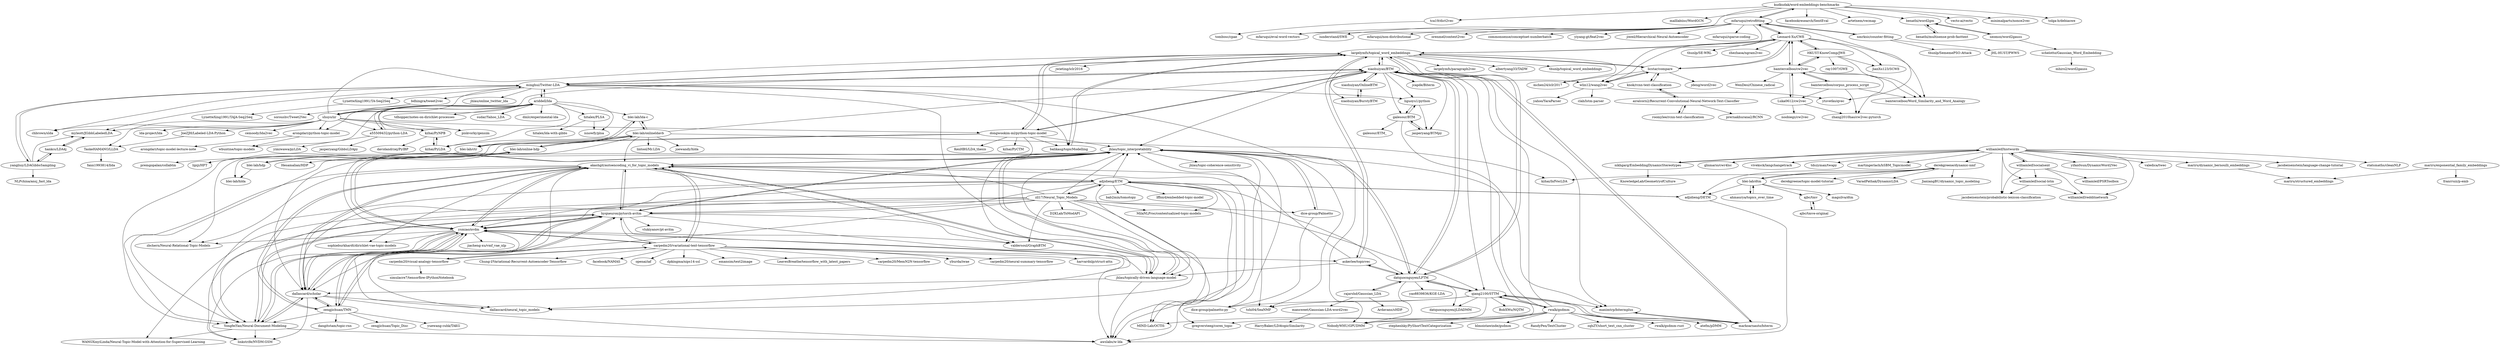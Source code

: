 digraph G {
"kudkudak/word-embeddings-benchmarks" -> "mfaruqui/eval-word-vectors"
"kudkudak/word-embeddings-benchmarks" -> "malllabiisc/WordGCN" ["e"=1]
"kudkudak/word-embeddings-benchmarks" -> "tca19/dict2vec"
"kudkudak/word-embeddings-benchmarks" -> "mfaruqui/retrofitting"
"kudkudak/word-embeddings-benchmarks" -> "facebookresearch/SentEval" ["e"=1]
"kudkudak/word-embeddings-benchmarks" -> "artetxem/vecmap" ["e"=1]
"kudkudak/word-embeddings-benchmarks" -> "benathi/word2gm"
"kudkudak/word-embeddings-benchmarks" -> "vecto-ai/vecto"
"kudkudak/word-embeddings-benchmarks" -> "minimalparts/nonce2vec"
"kudkudak/word-embeddings-benchmarks" -> "tolga-b/debiaswe" ["e"=1]
"akashgit/autoencoding_vi_for_topic_models" -> "hyqneuron/pytorch-avitm"
"akashgit/autoencoding_vi_for_topic_models" -> "ysmiao/nvdm"
"akashgit/autoencoding_vi_for_topic_models" -> "jhlau/topic_interpretability"
"akashgit/autoencoding_vi_for_topic_models" -> "dallascard/scholar"
"akashgit/autoencoding_vi_for_topic_models" -> "zengjichuan/TMN"
"akashgit/autoencoding_vi_for_topic_models" -> "dallascard/neural_topic_models"
"akashgit/autoencoding_vi_for_topic_models" -> "YongfeiYan/Neural-Document-Modeling"
"akashgit/autoencoding_vi_for_topic_models" -> "carpedm20/variational-text-tensorflow"
"akashgit/autoencoding_vi_for_topic_models" -> "awslabs/w-lda"
"akashgit/autoencoding_vi_for_topic_models" -> "valdersoul/GraphBTM"
"akashgit/autoencoding_vi_for_topic_models" -> "jhlau/topically-driven-language-model"
"akashgit/autoencoding_vi_for_topic_models" -> "adjidieng/ETM"
"akashgit/autoencoding_vi_for_topic_models" -> "zbchern/Neural-Relational-Topic-Models"
"akashgit/autoencoding_vi_for_topic_models" -> "sophieburkhardt/dirichlet-vae-topic-models"
"akashgit/autoencoding_vi_for_topic_models" -> "tshi04/SeaNMF"
"shuyo/iir" -> "chbrown/slda"
"shuyo/iir" -> "arongdari/python-topic-model"
"shuyo/iir" -> "myleott/JGibbLabeledLDA"
"shuyo/iir" -> "ariddell/lda"
"shuyo/iir" -> "lda-project/lda" ["e"=1]
"shuyo/iir" -> "TaskeHAMANO/LLDA"
"shuyo/iir" -> "largelymfs/topical_word_embeddings"
"shuyo/iir" -> "xiaohuiyan/BTM"
"shuyo/iir" -> "minghui/Twitter-LDA"
"shuyo/iir" -> "dongwookim-ml/python-topic-model"
"shuyo/iir" -> "a55509432/python-LDA"
"shuyo/iir" -> "cemoody/lda2vec" ["e"=1]
"shuyo/iir" -> "kzhai/PyNPB"
"shuyo/iir" -> "piskvorky/gensim" ["e"=1]
"shuyo/iir" -> "JoeZJH/Labeled-LDA-Python"
"HKUST-KnowComp/JWE" -> "Leonard-Xu/CWE"
"HKUST-KnowComp/JWE" -> "bamtercelboo/cw2vec"
"HKUST-KnowComp/JWE" -> "JianXu123/SCWE"
"HKUST-KnowComp/JWE" -> "ray1007/GWE"
"HKUST-KnowComp/JWE" -> "bamtercelboo/Word_Similarity_and_Word_Analogy"
"galesour/BTM" -> "jasperyang/BTMpy"
"galesour/BTM" -> "liguoyu1/python"
"galesour/BTM" -> "galesour/ETM_"
"galesour/BTM" -> "maximtrp/bitermplus"
"xiaohuiyan/BTM" -> "xiaohuiyan/OnlineBTM"
"xiaohuiyan/BTM" -> "markoarnauto/biterm"
"xiaohuiyan/BTM" -> "minghui/Twitter-LDA"
"xiaohuiyan/BTM" -> "jasperyang/BTMpy"
"xiaohuiyan/BTM" -> "xiaohuiyan/BurstyBTM"
"xiaohuiyan/BTM" -> "liguoyu1/python"
"xiaohuiyan/BTM" -> "datquocnguyen/LFTM"
"xiaohuiyan/BTM" -> "qiang2100/STTM"
"xiaohuiyan/BTM" -> "galesour/BTM"
"xiaohuiyan/BTM" -> "NobodyWHU/GPUDMM"
"xiaohuiyan/BTM" -> "jcapde/Biterm"
"xiaohuiyan/BTM" -> "maximtrp/bitermplus"
"xiaohuiyan/BTM" -> "largelymfs/topical_word_embeddings"
"xiaohuiyan/BTM" -> "dongwookim-ml/python-topic-model"
"xiaohuiyan/BTM" -> "jhlau/topic_interpretability"
"yangliuy/LDAGibbsSampling" -> "hankcs/LDA4j"
"yangliuy/LDAGibbsSampling" -> "minghui/Twitter-LDA"
"yangliuy/LDAGibbsSampling" -> "myleott/JGibbLabeledLDA"
"yangliuy/LDAGibbsSampling" -> "NLPchina/ansj_fast_lda"
"maximtrp/bitermplus" -> "markoarnauto/biterm"
"adjidieng/ETM" -> "adjidieng/DETM"
"adjidieng/ETM" -> "zll17/Neural_Topic_Models"
"adjidieng/ETM" -> "akashgit/autoencoding_vi_for_topic_models"
"adjidieng/ETM" -> "lffloyd/embedded-topic-model"
"adjidieng/ETM" -> "MilaNLProc/contextualized-topic-models" ["e"=1]
"adjidieng/ETM" -> "MIND-Lab/OCTIS" ["e"=1]
"adjidieng/ETM" -> "YongfeiYan/Neural-Document-Modeling"
"adjidieng/ETM" -> "gregversteeg/corex_topic" ["e"=1]
"adjidieng/ETM" -> "bab2min/tomotopy" ["e"=1]
"adjidieng/ETM" -> "jhlau/topically-driven-language-model"
"adjidieng/ETM" -> "hyqneuron/pytorch-avitm"
"adjidieng/ETM" -> "datquocnguyen/LFTM"
"adjidieng/ETM" -> "jhlau/topic_interpretability"
"adjidieng/ETM" -> "ysmiao/nvdm"
"adjidieng/ETM" -> "dallascard/scholar"
"datquocnguyen/LFTM" -> "NobodyWHU/GPUDMM"
"datquocnguyen/LFTM" -> "jhlau/topic_interpretability"
"datquocnguyen/LFTM" -> "yao8839836/KGE-LDA"
"datquocnguyen/LFTM" -> "datquocnguyen/jLDADMM"
"datquocnguyen/LFTM" -> "qiang2100/STTM"
"datquocnguyen/LFTM" -> "rajarshd/Gaussian_LDA"
"datquocnguyen/LFTM" -> "largelymfs/topical_word_embeddings"
"datquocnguyen/LFTM" -> "askerlee/topicvec"
"datquocnguyen/LFTM" -> "xiaohuiyan/BTM"
"dice-group/Palmetto" -> "dice-group/palmetto-py"
"dice-group/Palmetto" -> "jhlau/topic_interpretability"
"largelymfs/topical_word_embeddings" -> "askerlee/topicvec"
"largelymfs/topical_word_embeddings" -> "balikasg/topicModelling"
"largelymfs/topical_word_embeddings" -> "datquocnguyen/LFTM"
"largelymfs/topical_word_embeddings" -> "largelymfs/paragraph2vec" ["e"=1]
"largelymfs/topical_word_embeddings" -> "Leonard-Xu/CWE"
"largelymfs/topical_word_embeddings" -> "dongwookim-ml/python-topic-model"
"largelymfs/topical_word_embeddings" -> "xiaohuiyan/BTM"
"largelymfs/topical_word_embeddings" -> "licstar/compare"
"largelymfs/topical_word_embeddings" -> "minghui/Twitter-LDA"
"largelymfs/topical_word_embeddings" -> "albertyang33/TADW" ["e"=1]
"largelymfs/topical_word_embeddings" -> "thunlp/topical_word_embeddings"
"largelymfs/topical_word_embeddings" -> "jwieting/iclr2016" ["e"=1]
"largelymfs/topical_word_embeddings" -> "wlin12/wang2vec"
"largelymfs/topical_word_embeddings" -> "mchen24/iclr2017" ["e"=1]
"mansweet/Gaussian-LDA-word2vec" -> "HarryBaker/LDAtopicSimilarity"
"zll17/Neural_Topic_Models" -> "YongfeiYan/Neural-Document-Modeling"
"zll17/Neural_Topic_Models" -> "adjidieng/ETM"
"zll17/Neural_Topic_Models" -> "WANGXinyiLinda/Neural-Topic-Model-with-Attention-for-Supervised-Learning"
"zll17/Neural_Topic_Models" -> "MIND-Lab/OCTIS" ["e"=1]
"zll17/Neural_Topic_Models" -> "awslabs/w-lda"
"zll17/Neural_Topic_Models" -> "akashgit/autoencoding_vi_for_topic_models"
"zll17/Neural_Topic_Models" -> "jhlau/topic_interpretability"
"zll17/Neural_Topic_Models" -> "ysmiao/nvdm"
"zll17/Neural_Topic_Models" -> "MilaNLProc/contextualized-topic-models" ["e"=1]
"zll17/Neural_Topic_Models" -> "qiang2100/STTM"
"zll17/Neural_Topic_Models" -> "dallascard/scholar"
"zll17/Neural_Topic_Models" -> "hyqneuron/pytorch-avitm"
"zll17/Neural_Topic_Models" -> "valdersoul/GraphBTM"
"zll17/Neural_Topic_Models" -> "dice-group/Palmetto"
"zll17/Neural_Topic_Models" -> "D2KLab/ToModAPI"
"Leonard-Xu/CWE" -> "HKUST-KnowComp/JWE"
"Leonard-Xu/CWE" -> "JianXu123/SCWE"
"Leonard-Xu/CWE" -> "licstar/compare"
"Leonard-Xu/CWE" -> "bamtercelboo/Word_Similarity_and_Word_Analogy"
"Leonard-Xu/CWE" -> "largelymfs/topical_word_embeddings"
"Leonard-Xu/CWE" -> "bamtercelboo/cw2vec"
"Leonard-Xu/CWE" -> "thunlp/SE-WRL" ["e"=1]
"Leonard-Xu/CWE" -> "zhezhaoa/ngram2vec" ["e"=1]
"Leonard-Xu/CWE" -> "wlin12/wang2vec"
"Leonard-Xu/CWE" -> "mfaruqui/retrofitting"
"benathi/word2gm" -> "seomoz/word2gauss"
"benathi/word2gm" -> "benathi/multisense-prob-fasttext"
"hankcs/LDA4j" -> "yangliuy/LDAGibbsSampling"
"hankcs/LDA4j" -> "myleott/JGibbLabeledLDA"
"nmrksic/counter-fitting" -> "mfaruqui/retrofitting"
"nmrksic/counter-fitting" -> "thunlp/SememePSO-Attack" ["e"=1]
"nmrksic/counter-fitting" -> "JHL-HUST/PWWS" ["e"=1]
"JoeZJH/Labeled-LDA-Python" -> "TaskeHAMANO/LLDA"
"TaskeHAMANO/LLDA" -> "fann1993814/llda"
"a55509432/python-LDA" -> "yimiwawa/pyLDA"
"a55509432/python-LDA" -> "jasperyang/GibbsLDApy"
"a55509432/python-LDA" -> "ariddell/lda"
"ariddell/lda" -> "a55509432/python-LDA"
"ariddell/lda" -> "shuyo/iir"
"ariddell/lda" -> "arongdari/python-topic-model"
"ariddell/lda" -> "minghui/Twitter-LDA"
"ariddell/lda" -> "kzhai/PyLDA"
"ariddell/lda" -> "piskvorky/gensim" ["e"=1]
"ariddell/lda" -> "blei-lab/lda-c"
"ariddell/lda" -> "hitalex/PLSA"
"ariddell/lda" -> "isnowfy/plsa"
"ariddell/lda" -> "wbuntine/topic-models"
"ariddell/lda" -> "tdhopper/notes-on-dirichlet-processes" ["e"=1]
"ariddell/lda" -> "sudar/Yahoo_LDA" ["e"=1]
"ariddell/lda" -> "dmlc/experimental-lda" ["e"=1]
"dongwookim-ml/python-topic-model" -> "YongfeiYan/Neural-Document-Modeling"
"dongwookim-ml/python-topic-model" -> "balikasg/topicModelling"
"dongwookim-ml/python-topic-model" -> "KenHBS/LDA_thesis" ["e"=1]
"dongwookim-ml/python-topic-model" -> "jhlau/topic_interpretability"
"dongwookim-ml/python-topic-model" -> "zbchern/Neural-Relational-Topic-Models"
"dongwookim-ml/python-topic-model" -> "largelymfs/topical_word_embeddings"
"dongwookim-ml/python-topic-model" -> "kzhai/PyCTM"
"dongwookim-ml/python-topic-model" -> "jhlau/topically-driven-language-model"
"dongwookim-ml/python-topic-model" -> "xiaohuiyan/BTM"
"myleott/JGibbLabeledLDA" -> "hankcs/LDA4j"
"blei-lab/onlineldavb" -> "blei-lab/online-hdp"
"blei-lab/onlineldavb" -> "blei-lab/lda-c"
"blei-lab/onlineldavb" -> "kzhai/InfVocLDA"
"blei-lab/onlineldavb" -> "joewandy/hlda" ["e"=1]
"blei-lab/onlineldavb" -> "xiaohuiyan/BTM"
"blei-lab/onlineldavb" -> "blei-lab/ctr"
"blei-lab/onlineldavb" -> "akashgit/autoencoding_vi_for_topic_models"
"blei-lab/onlineldavb" -> "kzhai/PyLDA"
"blei-lab/onlineldavb" -> "lintool/Mr.LDA" ["e"=1]
"blei-lab/onlineldavb" -> "ysmiao/nvdm"
"liguoyu1/python" -> "galesour/BTM"
"liguoyu1/python" -> "jasperyang/BTMpy"
"Luka0612/cw2vec" -> "noobiegz/cw2vec"
"Luka0612/cw2vec" -> "bamtercelboo/cw2vec"
"Luka0612/cw2vec" -> "zhang2010hao/cw2vec-pytorch"
"minghui/Twitter-LDA" -> "xiaohuiyan/BTM"
"minghui/Twitter-LDA" -> "myleott/JGibbLabeledLDA"
"minghui/Twitter-LDA" -> "yangliuy/LDAGibbsSampling"
"minghui/Twitter-LDA" -> "largelymfs/topical_word_embeddings"
"minghui/Twitter-LDA" -> "LynetteXing1991/TA-Seq2Seq"
"minghui/Twitter-LDA" -> "jhlau/online_twitter_lda"
"minghui/Twitter-LDA" -> "jhlau/topically-driven-language-model"
"minghui/Twitter-LDA" -> "NobodyWHU/GPUDMM"
"minghui/Twitter-LDA" -> "ariddell/lda"
"minghui/Twitter-LDA" -> "bdhingra/tweet2vec"
"minghui/Twitter-LDA" -> "liguoyu1/python"
"minghui/Twitter-LDA" -> "balikasg/topicModelling"
"minghui/Twitter-LDA" -> "chbrown/slda"
"roomylee/rcnn-text-classification" -> "airalcorn2/Recurrent-Convolutional-Neural-Network-Text-Classifier"
"williamleif/social-lstm" -> "williamleif/redditnetwork"
"williamleif/social-lstm" -> "jacobeisenstein/probabilistic-lexicon-classification"
"blei-lab/hdp" -> "blei-lab/online-hdp"
"blei-lab/hdp" -> "blei-lab/hlda"
"blei-lab/lda-c" -> "blei-lab/ctr"
"blei-lab/lda-c" -> "blei-lab/onlineldavb"
"blei-lab/online-hdp" -> "blei-lab/hdp"
"blei-lab/online-hdp" -> "Hesamalian/HDP"
"blei-lab/online-hdp" -> "blei-lab/hlda"
"blei-lab/online-hdp" -> "blei-lab/onlineldavb"
"rajarshd/Gaussian_LDA" -> "mansweet/Gaussian-LDA-word2vec"
"rajarshd/Gaussian_LDA" -> "datquocnguyen/LFTM"
"rajarshd/Gaussian_LDA" -> "Ardavans/sHDP"
"rwalk/gsdmm" -> "qiang2100/STTM"
"rwalk/gsdmm" -> "markoarnauto/biterm"
"rwalk/gsdmm" -> "NobodyWHU/GPUDMM"
"rwalk/gsdmm" -> "rwalk/gsdmm-rust"
"rwalk/gsdmm" -> "atefm/pDMM"
"rwalk/gsdmm" -> "gregversteeg/corex_topic" ["e"=1]
"rwalk/gsdmm" -> "xiaohuiyan/BTM"
"rwalk/gsdmm" -> "stephenhky/PyShortTextCategorization" ["e"=1]
"rwalk/gsdmm" -> "blmoistawinde/gsdmm"
"rwalk/gsdmm" -> "MIND-Lab/OCTIS" ["e"=1]
"rwalk/gsdmm" -> "RandyPen/TextCluster" ["e"=1]
"rwalk/gsdmm" -> "jhlau/topic_interpretability"
"rwalk/gsdmm" -> "zqhZY/short_text_cnn_cluster" ["e"=1]
"ysmiao/nvdm" -> "akashgit/autoencoding_vi_for_topic_models"
"ysmiao/nvdm" -> "hyqneuron/pytorch-avitm"
"ysmiao/nvdm" -> "dallascard/scholar"
"ysmiao/nvdm" -> "YongfeiYan/Neural-Document-Modeling"
"ysmiao/nvdm" -> "jhlau/topic_interpretability"
"ysmiao/nvdm" -> "linkstrife/NVDM-GSM"
"ysmiao/nvdm" -> "dallascard/neural_topic_models"
"ysmiao/nvdm" -> "carpedm20/variational-text-tensorflow"
"ysmiao/nvdm" -> "zengjichuan/TMN"
"ysmiao/nvdm" -> "zbchern/Neural-Relational-Topic-Models"
"ysmiao/nvdm" -> "valdersoul/GraphBTM"
"ysmiao/nvdm" -> "jiacheng-xu/vmf_vae_nlp" ["e"=1]
"ysmiao/nvdm" -> "sophieburkhardt/dirichlet-vae-topic-models"
"bamtercelboo/corpus_process_script" -> "bamtercelboo/cw2vec"
"bamtercelboo/corpus_process_script" -> "bamtercelboo/Word_Similarity_and_Word_Analogy"
"bamtercelboo/corpus_process_script" -> "Luka0612/cw2vec"
"bamtercelboo/corpus_process_script" -> "zhang2010hao/cw2vec-pytorch"
"jhlau/topic_interpretability" -> "akashgit/autoencoding_vi_for_topic_models"
"jhlau/topic_interpretability" -> "ysmiao/nvdm"
"jhlau/topic_interpretability" -> "datquocnguyen/LFTM"
"jhlau/topic_interpretability" -> "dice-group/Palmetto"
"jhlau/topic_interpretability" -> "hyqneuron/pytorch-avitm"
"jhlau/topic_interpretability" -> "YongfeiYan/Neural-Document-Modeling"
"jhlau/topic_interpretability" -> "jhlau/topic-coherence-sensitivity"
"jhlau/topic_interpretability" -> "dallascard/neural_topic_models"
"jhlau/topic_interpretability" -> "jhlau/topically-driven-language-model"
"jhlau/topic_interpretability" -> "dallascard/scholar"
"jhlau/topic_interpretability" -> "tshi04/SeaNMF"
"jhlau/topic_interpretability" -> "dice-group/palmetto-py"
"jhlau/topic_interpretability" -> "awslabs/w-lda"
"carpedm20/variational-text-tensorflow" -> "ysmiao/nvdm"
"carpedm20/variational-text-tensorflow" -> "akashgit/autoencoding_vi_for_topic_models"
"carpedm20/variational-text-tensorflow" -> "Chung-I/Variational-Recurrent-Autoencoder-Tensorflow" ["e"=1]
"carpedm20/variational-text-tensorflow" -> "carpedm20/visual-analogy-tensorflow"
"carpedm20/variational-text-tensorflow" -> "facebook/NAMAS" ["e"=1]
"carpedm20/variational-text-tensorflow" -> "openai/iaf" ["e"=1]
"carpedm20/variational-text-tensorflow" -> "dpkingma/nips14-ssl" ["e"=1]
"carpedm20/variational-text-tensorflow" -> "emansim/text2image" ["e"=1]
"carpedm20/variational-text-tensorflow" -> "LeavesBreathe/tensorflow_with_latest_papers" ["e"=1]
"carpedm20/variational-text-tensorflow" -> "carpedm20/MemN2N-tensorflow" ["e"=1]
"carpedm20/variational-text-tensorflow" -> "yburda/iwae" ["e"=1]
"carpedm20/variational-text-tensorflow" -> "askerlee/topicvec"
"carpedm20/variational-text-tensorflow" -> "carpedm20/neural-summary-tensorflow" ["e"=1]
"carpedm20/variational-text-tensorflow" -> "harvardnlp/struct-attn" ["e"=1]
"carpedm20/variational-text-tensorflow" -> "hyqneuron/pytorch-avitm"
"adjidieng/DETM" -> "adjidieng/ETM"
"adjidieng/DETM" -> "awslabs/w-lda"
"licstar/compare" -> "knok/rcnn-text-classification"
"licstar/compare" -> "wlin12/wang2vec"
"licstar/compare" -> "Leonard-Xu/CWE"
"licstar/compare" -> "jdeng/word2vec" ["e"=1]
"licstar/compare" -> "largelymfs/topical_word_embeddings"
"licstar/compare" -> "mchen24/iclr2017" ["e"=1]
"qiang2100/STTM" -> "tshi04/SeaNMF"
"qiang2100/STTM" -> "markoarnauto/biterm"
"qiang2100/STTM" -> "datquocnguyen/LFTM"
"qiang2100/STTM" -> "rwalk/gsdmm"
"qiang2100/STTM" -> "maximtrp/bitermplus"
"qiang2100/STTM" -> "datquocnguyen/jLDADMM"
"qiang2100/STTM" -> "dice-group/palmetto-py"
"qiang2100/STTM" -> "NobodyWHU/GPUDMM"
"qiang2100/STTM" -> "BobXWu/NQTM"
"markoarnauto/biterm" -> "maximtrp/bitermplus"
"markoarnauto/biterm" -> "xiaohuiyan/BTM"
"markoarnauto/biterm" -> "qiang2100/STTM"
"wlin12/wang2vec" -> "ytsvetko/qvec"
"wlin12/wang2vec" -> "clab/lstm-parser" ["e"=1]
"wlin12/wang2vec" -> "licstar/compare"
"wlin12/wang2vec" -> "yahoo/YaraParser" ["e"=1]
"jhlau/topically-driven-language-model" -> "dallascard/scholar"
"jhlau/topically-driven-language-model" -> "jhlau/topic_interpretability"
"jhlau/topically-driven-language-model" -> "akashgit/autoencoding_vi_for_topic_models"
"jhlau/topically-driven-language-model" -> "ysmiao/nvdm"
"jhlau/topically-driven-language-model" -> "awslabs/w-lda"
"blei-lab/ctr" -> "blei-lab/lda-c"
"blei-lab/ctr" -> "premgopalan/collabtm"
"blei-lab/ctr" -> "lipiji/HFT"
"LynetteXing1991/TA-Seq2Seq" -> "LynetteXing1991/TAJA-Seq2Seq"
"kzhai/PyLDA" -> "kzhai/PyNPB"
"askerlee/topicvec" -> "largelymfs/topical_word_embeddings"
"askerlee/topicvec" -> "datquocnguyen/LFTM"
"askerlee/topicvec" -> "jhlau/topically-driven-language-model"
"askerlee/topicvec" -> "jhlau/topic_interpretability"
"ahmaurya/topics_over_time" -> "blei-lab/dtm"
"xiaohuiyan/OnlineBTM" -> "xiaohuiyan/BurstyBTM"
"xiaohuiyan/OnlineBTM" -> "xiaohuiyan/BTM"
"bamtercelboo/cw2vec" -> "bamtercelboo/corpus_process_script"
"bamtercelboo/cw2vec" -> "Luka0612/cw2vec"
"bamtercelboo/cw2vec" -> "HKUST-KnowComp/JWE"
"bamtercelboo/cw2vec" -> "zhang2010hao/cw2vec-pytorch"
"bamtercelboo/cw2vec" -> "bamtercelboo/Word_Similarity_and_Word_Analogy"
"bamtercelboo/cw2vec" -> "Leonard-Xu/CWE"
"bamtercelboo/cw2vec" -> "WenDesi/Chinese_radical" ["e"=1]
"dallascard/scholar" -> "hyqneuron/pytorch-avitm"
"dallascard/scholar" -> "ysmiao/nvdm"
"dallascard/scholar" -> "awslabs/w-lda"
"dallascard/scholar" -> "YongfeiYan/Neural-Document-Modeling"
"dallascard/scholar" -> "dallascard/neural_topic_models"
"dallascard/scholar" -> "akashgit/autoencoding_vi_for_topic_models"
"dallascard/scholar" -> "zengjichuan/TMN"
"dallascard/scholar" -> "linkstrife/NVDM-GSM"
"hyqneuron/pytorch-avitm" -> "akashgit/autoencoding_vi_for_topic_models"
"hyqneuron/pytorch-avitm" -> "ysmiao/nvdm"
"hyqneuron/pytorch-avitm" -> "YongfeiYan/Neural-Document-Modeling"
"hyqneuron/pytorch-avitm" -> "dallascard/scholar"
"hyqneuron/pytorch-avitm" -> "vlukiyanov/pt-avitm"
"hyqneuron/pytorch-avitm" -> "jhlau/topic_interpretability"
"hyqneuron/pytorch-avitm" -> "valdersoul/GraphBTM"
"hyqneuron/pytorch-avitm" -> "linkstrife/NVDM-GSM"
"hyqneuron/pytorch-avitm" -> "dallascard/neural_topic_models"
"hyqneuron/pytorch-avitm" -> "zengjichuan/TMN"
"hyqneuron/pytorch-avitm" -> "awslabs/w-lda"
"nikhgarg/EmbeddingDynamicStereotypes" -> "williamleif/histwords"
"nikhgarg/EmbeddingDynamicStereotypes" -> "KnowledgeLab/GeometryofCulture"
"YongfeiYan/Neural-Document-Modeling" -> "linkstrife/NVDM-GSM"
"YongfeiYan/Neural-Document-Modeling" -> "WANGXinyiLinda/Neural-Topic-Model-with-Attention-for-Supervised-Learning"
"YongfeiYan/Neural-Document-Modeling" -> "awslabs/w-lda"
"YongfeiYan/Neural-Document-Modeling" -> "hyqneuron/pytorch-avitm"
"YongfeiYan/Neural-Document-Modeling" -> "dallascard/scholar"
"YongfeiYan/Neural-Document-Modeling" -> "ysmiao/nvdm"
"zengjichuan/TMN" -> "zengjichuan/Topic_Disc"
"zengjichuan/TMN" -> "dallascard/scholar"
"zengjichuan/TMN" -> "yuewang-cuhk/TAKG" ["e"=1]
"zengjichuan/TMN" -> "hyqneuron/pytorch-avitm"
"zengjichuan/TMN" -> "ysmiao/nvdm"
"zengjichuan/TMN" -> "akashgit/autoencoding_vi_for_topic_models"
"zengjichuan/TMN" -> "YongfeiYan/Neural-Document-Modeling"
"zengjichuan/TMN" -> "dangitstam/topic-rnn"
"derekgreene/dynamic-nmf" -> "blei-lab/dtm"
"derekgreene/dynamic-nmf" -> "kzhai/InfVocLDA"
"derekgreene/dynamic-nmf" -> "derekgreene/topic-model-tutorial"
"derekgreene/dynamic-nmf" -> "adjidieng/DETM"
"derekgreene/dynamic-nmf" -> "VaradPathak/DynamicLDA"
"derekgreene/dynamic-nmf" -> "JiaxiangBU/dynamic_topic_modeling"
"bdhingra/tweet2vec" -> "soroushv/Tweet2Vec"
"carpedm20/visual-analogy-tensorflow" -> "simulacre7/tensorflow-IPythonNotebook"
"carpedm20/visual-analogy-tensorflow" -> "carpedm20/variational-text-tensorflow"
"mfaruqui/retrofitting" -> "nmrksic/counter-fitting"
"mfaruqui/retrofitting" -> "iunderstand/SWE"
"mfaruqui/retrofitting" -> "mfaruqui/non-distributional"
"mfaruqui/retrofitting" -> "mfaruqui/eval-word-vectors"
"mfaruqui/retrofitting" -> "wlin12/wang2vec"
"mfaruqui/retrofitting" -> "orenmel/context2vec" ["e"=1]
"mfaruqui/retrofitting" -> "commonsense/conceptnet-numberbatch" ["e"=1]
"mfaruqui/retrofitting" -> "kudkudak/word-embeddings-benchmarks"
"mfaruqui/retrofitting" -> "ytsvetko/qvec"
"mfaruqui/retrofitting" -> "Leonard-Xu/CWE"
"mfaruqui/retrofitting" -> "yiyang-gt/feat2vec"
"mfaruqui/retrofitting" -> "jiweil/Hierarchical-Neural-Autoencoder" ["e"=1]
"mfaruqui/retrofitting" -> "mfaruqui/sparse-coding"
"seomoz/word2gauss" -> "benathi/word2gm"
"seomoz/word2gauss" -> "schelotto/Gaussian_Word_Embedding"
"benathi/multisense-prob-fasttext" -> "benathi/word2gm"
"jasperyang/BTMpy" -> "galesour/BTM"
"ajbc/tmv" -> "ajbc/tmve-original"
"airalcorn2/Recurrent-Convolutional-Neural-Network-Text-Classifier" -> "roomylee/rcnn-text-classification"
"airalcorn2/Recurrent-Convolutional-Neural-Network-Text-Classifier" -> "knok/rcnn-text-classification"
"airalcorn2/Recurrent-Convolutional-Neural-Network-Text-Classifier" -> "prernakhurana2/RCNN"
"knok/rcnn-text-classification" -> "licstar/compare"
"knok/rcnn-text-classification" -> "airalcorn2/Recurrent-Convolutional-Neural-Network-Text-Classifier"
"williamleif/histwords" -> "nikhgarg/EmbeddingDynamicStereotypes"
"williamleif/histwords" -> "yifan0sun/DynamicWord2Vec"
"williamleif/histwords" -> "williamleif/socialsent"
"williamleif/histwords" -> "valedica/twec"
"williamleif/histwords" -> "mariru/dynamic_bernoulli_embeddings"
"williamleif/histwords" -> "jacobeisenstein/language-change-tutorial"
"williamleif/histwords" -> "williamleif/social-lstm"
"williamleif/histwords" -> "statsmaths/cleanNLP" ["e"=1]
"williamleif/histwords" -> "glnmario/cwr4lsc"
"williamleif/histwords" -> "viveksck/langchangetrack"
"williamleif/histwords" -> "tdszyman/twapy"
"williamleif/histwords" -> "jacobeisenstein/probabilistic-lexicon-classification"
"williamleif/histwords" -> "martingerlach/hSBM_Topicmodel" ["e"=1]
"williamleif/histwords" -> "williamleif/redditnetwork"
"williamleif/histwords" -> "derekgreene/dynamic-nmf"
"hitalex/PLSA" -> "isnowfy/plsa"
"hitalex/PLSA" -> "hitalex/lda-with-gibbs"
"blei-lab/dtm" -> "derekgreene/dynamic-nmf"
"blei-lab/dtm" -> "magsilva/dtm"
"blei-lab/dtm" -> "ahmaurya/topics_over_time"
"blei-lab/dtm" -> "adjidieng/DETM"
"blei-lab/dtm" -> "ajbc/tmv"
"mariru/exponential_family_embeddings" -> "mariru/structured_embeddings"
"mariru/exponential_family_embeddings" -> "franrruiz/p-emb"
"arongdari/python-topic-model" -> "arongdari/topic-model-lecture-note"
"arongdari/python-topic-model" -> "wbuntine/topic-models"
"kzhai/PyNPB" -> "kzhai/PyLDA"
"kzhai/PyNPB" -> "davidandrzej/PyIBP"
"tca19/dict2vec" -> "tombosc/cpae"
"williamleif/socialsent" -> "jacobeisenstein/probabilistic-lexicon-classification"
"williamleif/socialsent" -> "williamleif/redditnetwork"
"williamleif/socialsent" -> "williamleif/histwords"
"williamleif/socialsent" -> "williamleif/social-lstm"
"williamleif/socialsent" -> "williamleif/PSRToolbox"
"balikasg/topicModelling" -> "largelymfs/topical_word_embeddings"
"xiaohuiyan/BurstyBTM" -> "xiaohuiyan/OnlineBTM"
"mariru/dynamic_bernoulli_embeddings" -> "mariru/structured_embeddings"
"ajbc/tmve-original" -> "ajbc/tmv"
"schelotto/Gaussian_Word_Embedding" -> "mhiro2/word2gauss"
"kudkudak/word-embeddings-benchmarks" ["l"="30.603,33.624"]
"mfaruqui/eval-word-vectors" ["l"="30.603,33.65"]
"malllabiisc/WordGCN" ["l"="21.725,38.542"]
"tca19/dict2vec" ["l"="30.56,33.616"]
"mfaruqui/retrofitting" ["l"="30.638,33.677"]
"facebookresearch/SentEval" ["l"="29.916,32.584"]
"artetxem/vecmap" ["l"="29.901,32.374"]
"benathi/word2gm" ["l"="30.583,33.565"]
"vecto-ai/vecto" ["l"="30.619,33.601"]
"minimalparts/nonce2vec" ["l"="30.587,33.601"]
"tolga-b/debiaswe" ["l"="26.074,34.216"]
"akashgit/autoencoding_vi_for_topic_models" ["l"="30.734,33.908"]
"hyqneuron/pytorch-avitm" ["l"="30.745,33.922"]
"ysmiao/nvdm" ["l"="30.73,33.918"]
"jhlau/topic_interpretability" ["l"="30.748,33.886"]
"dallascard/scholar" ["l"="30.749,33.913"]
"zengjichuan/TMN" ["l"="30.736,33.936"]
"dallascard/neural_topic_models" ["l"="30.76,33.922"]
"YongfeiYan/Neural-Document-Modeling" ["l"="30.749,33.903"]
"carpedm20/variational-text-tensorflow" ["l"="30.7,33.914"]
"awslabs/w-lda" ["l"="30.762,33.911"]
"valdersoul/GraphBTM" ["l"="30.761,33.934"]
"jhlau/topically-driven-language-model" ["l"="30.725,33.887"]
"adjidieng/ETM" ["l"="30.776,33.919"]
"zbchern/Neural-Relational-Topic-Models" ["l"="30.709,33.893"]
"sophieburkhardt/dirichlet-vae-topic-models" ["l"="30.717,33.935"]
"tshi04/SeaNMF" ["l"="30.753,33.873"]
"shuyo/iir" ["l"="30.625,33.863"]
"chbrown/slda" ["l"="30.625,33.839"]
"arongdari/python-topic-model" ["l"="30.572,33.884"]
"myleott/JGibbLabeledLDA" ["l"="30.599,33.834"]
"ariddell/lda" ["l"="30.603,33.885"]
"lda-project/lda" ["l"="29.66,32.803"]
"TaskeHAMANO/LLDA" ["l"="30.574,33.851"]
"largelymfs/topical_word_embeddings" ["l"="30.689,33.809"]
"xiaohuiyan/BTM" ["l"="30.709,33.839"]
"minghui/Twitter-LDA" ["l"="30.65,33.834"]
"dongwookim-ml/python-topic-model" ["l"="30.696,33.86"]
"a55509432/python-LDA" ["l"="30.582,33.906"]
"cemoody/lda2vec" ["l"="29.856,32.757"]
"kzhai/PyNPB" ["l"="30.613,33.909"]
"piskvorky/gensim" ["l"="27.115,34.08"]
"JoeZJH/Labeled-LDA-Python" ["l"="30.588,33.858"]
"HKUST-KnowComp/JWE" ["l"="30.698,33.7"]
"Leonard-Xu/CWE" ["l"="30.687,33.722"]
"bamtercelboo/cw2vec" ["l"="30.72,33.687"]
"JianXu123/SCWE" ["l"="30.679,33.705"]
"ray1007/GWE" ["l"="30.682,33.68"]
"bamtercelboo/Word_Similarity_and_Word_Analogy" ["l"="30.7,33.686"]
"galesour/BTM" ["l"="30.716,33.806"]
"jasperyang/BTMpy" ["l"="30.704,33.799"]
"liguoyu1/python" ["l"="30.696,33.821"]
"galesour/ETM_" ["l"="30.725,33.785"]
"maximtrp/bitermplus" ["l"="30.741,33.819"]
"xiaohuiyan/OnlineBTM" ["l"="30.722,33.818"]
"markoarnauto/biterm" ["l"="30.744,33.833"]
"xiaohuiyan/BurstyBTM" ["l"="30.734,33.804"]
"datquocnguyen/LFTM" ["l"="30.746,33.853"]
"qiang2100/STTM" ["l"="30.761,33.845"]
"NobodyWHU/GPUDMM" ["l"="30.726,33.835"]
"jcapde/Biterm" ["l"="30.682,33.845"]
"yangliuy/LDAGibbsSampling" ["l"="30.601,33.815"]
"hankcs/LDA4j" ["l"="30.574,33.82"]
"NLPchina/ansj_fast_lda" ["l"="30.564,33.799"]
"adjidieng/DETM" ["l"="30.796,33.966"]
"zll17/Neural_Topic_Models" ["l"="30.772,33.899"]
"lffloyd/embedded-topic-model" ["l"="30.815,33.934"]
"MilaNLProc/contextualized-topic-models" ["l"="29.525,32.563"]
"MIND-Lab/OCTIS" ["l"="29.499,32.619"]
"gregversteeg/corex_topic" ["l"="29.448,32.693"]
"bab2min/tomotopy" ["l"="29.499,32.641"]
"yao8839836/KGE-LDA" ["l"="30.782,33.837"]
"datquocnguyen/jLDADMM" ["l"="30.786,33.85"]
"rajarshd/Gaussian_LDA" ["l"="30.812,33.844"]
"askerlee/topicvec" ["l"="30.718,33.86"]
"dice-group/Palmetto" ["l"="30.789,33.881"]
"dice-group/palmetto-py" ["l"="30.776,33.866"]
"balikasg/topicModelling" ["l"="30.673,33.826"]
"largelymfs/paragraph2vec" ["l"="30.113,32.893"]
"licstar/compare" ["l"="30.701,33.751"]
"albertyang33/TADW" ["l"="21.841,38.84"]
"thunlp/topical_word_embeddings" ["l"="30.677,33.783"]
"jwieting/iclr2016" ["l"="25.55,30.752"]
"wlin12/wang2vec" ["l"="30.667,33.738"]
"mchen24/iclr2017" ["l"="30.067,32.877"]
"mansweet/Gaussian-LDA-word2vec" ["l"="30.856,33.846"]
"HarryBaker/LDAtopicSimilarity" ["l"="30.879,33.844"]
"WANGXinyiLinda/Neural-Topic-Model-with-Attention-for-Supervised-Learning" ["l"="30.793,33.904"]
"D2KLab/ToModAPI" ["l"="30.815,33.903"]
"thunlp/SE-WRL" ["l"="-0.687,39.843"]
"zhezhaoa/ngram2vec" ["l"="30.09,32.773"]
"seomoz/word2gauss" ["l"="30.562,33.544"]
"benathi/multisense-prob-fasttext" ["l"="30.598,33.544"]
"nmrksic/counter-fitting" ["l"="30.63,33.657"]
"thunlp/SememePSO-Attack" ["l"="29.529,32.249"]
"JHL-HUST/PWWS" ["l"="29.543,32.258"]
"fann1993814/llda" ["l"="30.547,33.846"]
"yimiwawa/pyLDA" ["l"="30.562,33.93"]
"jasperyang/GibbsLDApy" ["l"="30.542,33.924"]
"kzhai/PyLDA" ["l"="30.631,33.918"]
"blei-lab/lda-c" ["l"="30.65,33.948"]
"hitalex/PLSA" ["l"="30.542,33.877"]
"isnowfy/plsa" ["l"="30.562,33.873"]
"wbuntine/topic-models" ["l"="30.559,33.898"]
"tdhopper/notes-on-dirichlet-processes" ["l"="29.127,35.649"]
"sudar/Yahoo_LDA" ["l"="26.792,33.999"]
"dmlc/experimental-lda" ["l"="26.867,33.88"]
"KenHBS/LDA_thesis" ["l"="29.48,32.82"]
"kzhai/PyCTM" ["l"="30.673,33.873"]
"blei-lab/onlineldavb" ["l"="30.685,33.946"]
"blei-lab/online-hdp" ["l"="30.646,33.987"]
"kzhai/InfVocLDA" ["l"="30.76,33.995"]
"joewandy/hlda" ["l"="29.519,32.776"]
"blei-lab/ctr" ["l"="30.667,33.972"]
"lintool/Mr.LDA" ["l"="26.744,33.981"]
"Luka0612/cw2vec" ["l"="30.744,33.669"]
"noobiegz/cw2vec" ["l"="30.762,33.65"]
"zhang2010hao/cw2vec-pytorch" ["l"="30.733,33.658"]
"LynetteXing1991/TA-Seq2Seq" ["l"="30.637,33.793"]
"jhlau/online_twitter_lda" ["l"="30.634,33.81"]
"bdhingra/tweet2vec" ["l"="30.594,33.783"]
"roomylee/rcnn-text-classification" ["l"="30.807,33.698"]
"airalcorn2/Recurrent-Convolutional-Neural-Network-Text-Classifier" ["l"="30.782,33.715"]
"williamleif/social-lstm" ["l"="30.94,34.131"]
"williamleif/redditnetwork" ["l"="30.935,34.115"]
"jacobeisenstein/probabilistic-lexicon-classification" ["l"="30.927,34.121"]
"blei-lab/hdp" ["l"="30.63,34.008"]
"blei-lab/hlda" ["l"="30.613,34.001"]
"Hesamalian/HDP" ["l"="30.649,34.011"]
"Ardavans/sHDP" ["l"="30.845,33.826"]
"rwalk/gsdmm" ["l"="30.766,33.825"]
"rwalk/gsdmm-rust" ["l"="30.777,33.799"]
"atefm/pDMM" ["l"="30.8,33.801"]
"stephenhky/PyShortTextCategorization" ["l"="29.632,32.78"]
"blmoistawinde/gsdmm" ["l"="30.786,33.81"]
"RandyPen/TextCluster" ["l"="29.38,33.317"]
"zqhZY/short_text_cnn_cluster" ["l"="32.293,30.69"]
"linkstrife/NVDM-GSM" ["l"="30.748,33.935"]
"jiacheng-xu/vmf_vae_nlp" ["l"="25.154,32.586"]
"bamtercelboo/corpus_process_script" ["l"="30.718,33.666"]
"jhlau/topic-coherence-sensitivity" ["l"="30.772,33.878"]
"Chung-I/Variational-Recurrent-Autoencoder-Tensorflow" ["l"="29.933,32.116"]
"carpedm20/visual-analogy-tensorflow" ["l"="30.661,33.927"]
"facebook/NAMAS" ["l"="27.089,34.344"]
"openai/iaf" ["l"="33.825,32.526"]
"dpkingma/nips14-ssl" ["l"="25.064,32.748"]
"emansim/text2image" ["l"="33.732,32.492"]
"LeavesBreathe/tensorflow_with_latest_papers" ["l"="27.084,34.3"]
"carpedm20/MemN2N-tensorflow" ["l"="27.156,34.371"]
"yburda/iwae" ["l"="25.142,32.716"]
"carpedm20/neural-summary-tensorflow" ["l"="27.131,34.409"]
"harvardnlp/struct-attn" ["l"="27.586,32.878"]
"knok/rcnn-text-classification" ["l"="30.746,33.731"]
"jdeng/word2vec" ["l"="26.78,34.029"]
"BobXWu/NQTM" ["l"="30.796,33.827"]
"ytsvetko/qvec" ["l"="30.643,33.708"]
"clab/lstm-parser" ["l"="27.507,32.773"]
"yahoo/YaraParser" ["l"="27.497,32.741"]
"premgopalan/collabtm" ["l"="30.671,34.006"]
"lipiji/HFT" ["l"="30.679,33.99"]
"LynetteXing1991/TAJA-Seq2Seq" ["l"="30.627,33.771"]
"ahmaurya/topics_over_time" ["l"="30.784,34.038"]
"blei-lab/dtm" ["l"="30.804,34.026"]
"WenDesi/Chinese_radical" ["l"="31.479,28.852"]
"vlukiyanov/pt-avitm" ["l"="30.765,33.952"]
"nikhgarg/EmbeddingDynamicStereotypes" ["l"="30.885,34.118"]
"williamleif/histwords" ["l"="30.915,34.103"]
"KnowledgeLab/GeometryofCulture" ["l"="30.865,34.134"]
"zengjichuan/Topic_Disc" ["l"="30.745,33.964"]
"yuewang-cuhk/TAKG" ["l"="28.67,33.526"]
"dangitstam/topic-rnn" ["l"="30.726,33.967"]
"derekgreene/dynamic-nmf" ["l"="30.833,34.027"]
"derekgreene/topic-model-tutorial" ["l"="30.856,34.05"]
"VaradPathak/DynamicLDA" ["l"="30.861,34.028"]
"JiaxiangBU/dynamic_topic_modeling" ["l"="30.855,34.012"]
"soroushv/Tweet2Vec" ["l"="30.564,33.764"]
"simulacre7/tensorflow-IPythonNotebook" ["l"="30.627,33.948"]
"iunderstand/SWE" ["l"="30.609,33.689"]
"mfaruqui/non-distributional" ["l"="30.649,33.642"]
"orenmel/context2vec" ["l"="31.296,28.482"]
"commonsense/conceptnet-numberbatch" ["l"="30.097,32.652"]
"yiyang-gt/feat2vec" ["l"="30.607,33.672"]
"jiweil/Hierarchical-Neural-Autoencoder" ["l"="27.212,34.305"]
"mfaruqui/sparse-coding" ["l"="30.661,33.657"]
"schelotto/Gaussian_Word_Embedding" ["l"="30.547,33.525"]
"ajbc/tmv" ["l"="30.789,34.061"]
"ajbc/tmve-original" ["l"="30.782,34.079"]
"prernakhurana2/RCNN" ["l"="30.805,33.718"]
"yifan0sun/DynamicWord2Vec" ["l"="30.922,34.145"]
"williamleif/socialsent" ["l"="30.912,34.129"]
"valedica/twec" ["l"="30.932,34.08"]
"mariru/dynamic_bernoulli_embeddings" ["l"="30.97,34.124"]
"jacobeisenstein/language-change-tutorial" ["l"="30.958,34.091"]
"statsmaths/cleanNLP" ["l"="19.73,42.388"]
"glnmario/cwr4lsc" ["l"="30.891,34.095"]
"viveksck/langchangetrack" ["l"="30.908,34.08"]
"tdszyman/twapy" ["l"="30.938,34.098"]
"martingerlach/hSBM_Topicmodel" ["l"="19.82,42.548"]
"hitalex/lda-with-gibbs" ["l"="30.514,33.877"]
"magsilva/dtm" ["l"="30.812,34.05"]
"mariru/exponential_family_embeddings" ["l"="31.026,34.156"]
"mariru/structured_embeddings" ["l"="31.001,34.141"]
"franrruiz/p-emb" ["l"="31.045,34.167"]
"arongdari/topic-model-lecture-note" ["l"="30.54,33.894"]
"davidandrzej/PyIBP" ["l"="30.591,33.934"]
"tombosc/cpae" ["l"="30.534,33.608"]
"williamleif/PSRToolbox" ["l"="30.9,34.15"]
"mhiro2/word2gauss" ["l"="30.538,33.512"]
}